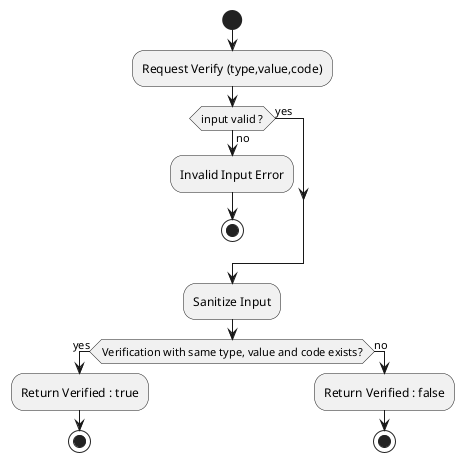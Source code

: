 @startuml
start
:Request Verify (type,value,code);
if (input valid ?) then (yes)
else (no)
    :Invalid Input Error;
    stop
endif
:Sanitize Input;
if (Verification with same type, value and code exists?) then (yes)
    :Return Verified : true;
    stop
else (no)
    :Return Verified : false;
    stop
endif
@enduml